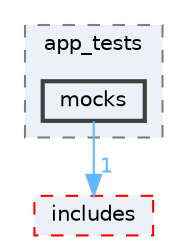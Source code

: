 digraph "app/app_tests/mocks"
{
 // LATEX_PDF_SIZE
  bgcolor="transparent";
  edge [fontname=Helvetica,fontsize=10,labelfontname=Helvetica,labelfontsize=10];
  node [fontname=Helvetica,fontsize=10,shape=box,height=0.2,width=0.4];
  compound=true
  subgraph clusterdir_233f5a9e11cb958617720b9aa5e796d9 {
    graph [ bgcolor="#ecf0f7", pencolor="grey50", label="app_tests", fontname=Helvetica,fontsize=10 style="filled,dashed", URL="dir_233f5a9e11cb958617720b9aa5e796d9.html",tooltip=""]
  dir_88a79e1a5ce881f0266bc136e739785e [label="mocks", fillcolor="#ecf0f7", color="grey25", style="filled,bold", URL="dir_88a79e1a5ce881f0266bc136e739785e.html",tooltip=""];
  }
  dir_1c5c03227cca0102ee47bee331c2b55d [label="includes", fillcolor="#ecf0f7", color="red", style="filled,dashed", URL="dir_1c5c03227cca0102ee47bee331c2b55d.html",tooltip=""];
  dir_88a79e1a5ce881f0266bc136e739785e->dir_1c5c03227cca0102ee47bee331c2b55d [headlabel="1", labeldistance=1.5 headhref="dir_000017_000012.html" href="dir_000017_000012.html" color="steelblue1" fontcolor="steelblue1"];
}
